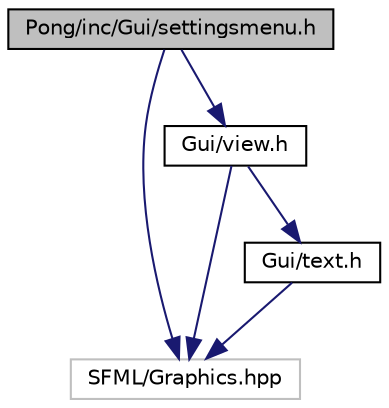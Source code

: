 digraph "Pong/inc/Gui/settingsmenu.h"
{
 // LATEX_PDF_SIZE
  edge [fontname="Helvetica",fontsize="10",labelfontname="Helvetica",labelfontsize="10"];
  node [fontname="Helvetica",fontsize="10",shape=record];
  Node1 [label="Pong/inc/Gui/settingsmenu.h",height=0.2,width=0.4,color="black", fillcolor="grey75", style="filled", fontcolor="black",tooltip=" "];
  Node1 -> Node2 [color="midnightblue",fontsize="10",style="solid",fontname="Helvetica"];
  Node2 [label="SFML/Graphics.hpp",height=0.2,width=0.4,color="grey75", fillcolor="white", style="filled",tooltip=" "];
  Node1 -> Node3 [color="midnightblue",fontsize="10",style="solid",fontname="Helvetica"];
  Node3 [label="Gui/view.h",height=0.2,width=0.4,color="black", fillcolor="white", style="filled",URL="$view_8h.html",tooltip=" "];
  Node3 -> Node2 [color="midnightblue",fontsize="10",style="solid",fontname="Helvetica"];
  Node3 -> Node4 [color="midnightblue",fontsize="10",style="solid",fontname="Helvetica"];
  Node4 [label="Gui/text.h",height=0.2,width=0.4,color="black", fillcolor="white", style="filled",URL="$text_8h.html",tooltip=" "];
  Node4 -> Node2 [color="midnightblue",fontsize="10",style="solid",fontname="Helvetica"];
}
